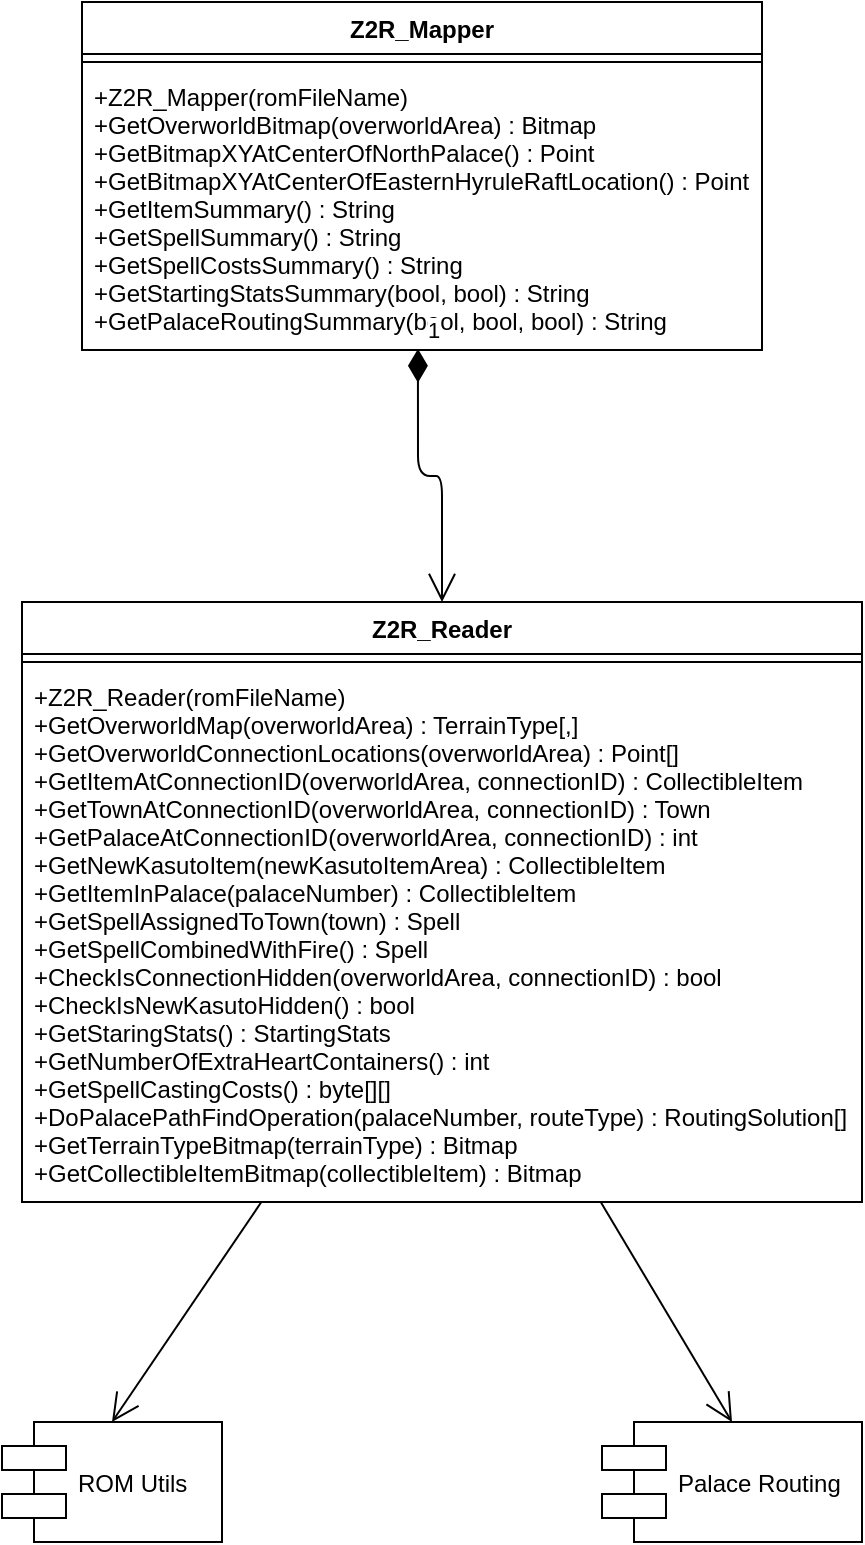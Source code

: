 <mxfile version="10.6.0" type="device"><diagram id="w1juouUvANjO6zt6mXjL" name="Page-1"><mxGraphModel dx="788" dy="514" grid="1" gridSize="10" guides="1" tooltips="1" connect="1" arrows="1" fold="1" page="1" pageScale="1" pageWidth="850" pageHeight="1100" math="0" shadow="0"><root><mxCell id="0"/><mxCell id="1" parent="0"/><mxCell id="z6rggu6zpwaKKxemoZVf-1" value="Z2R_Reader" style="swimlane;fontStyle=1;align=center;verticalAlign=top;childLayout=stackLayout;horizontal=1;startSize=26;horizontalStack=0;resizeParent=1;resizeParentMax=0;resizeLast=0;collapsible=1;marginBottom=0;" vertex="1" parent="1"><mxGeometry x="190" y="420" width="420" height="300" as="geometry"/></mxCell><mxCell id="z6rggu6zpwaKKxemoZVf-3" value="" style="line;strokeWidth=1;fillColor=none;align=left;verticalAlign=middle;spacingTop=-1;spacingLeft=3;spacingRight=3;rotatable=0;labelPosition=right;points=[];portConstraint=eastwest;" vertex="1" parent="z6rggu6zpwaKKxemoZVf-1"><mxGeometry y="26" width="420" height="8" as="geometry"/></mxCell><mxCell id="z6rggu6zpwaKKxemoZVf-4" value="+Z2R_Reader(romFileName)&#xA;+GetOverworldMap(overworldArea) : TerrainType[,]&#xA;+GetOverworldConnectionLocations(overworldArea) : Point[]&#xA;+GetItemAtConnectionID(overworldArea, connectionID) : CollectibleItem&#xA;+GetTownAtConnectionID(overworldArea, connectionID) : Town&#xA;+GetPalaceAtConnectionID(overworldArea, connectionID) : int&#xA;+GetNewKasutoItem(newKasutoItemArea) : CollectibleItem&#xA;+GetItemInPalace(palaceNumber) : CollectibleItem&#xA;+GetSpellAssignedToTown(town) : Spell&#xA;+GetSpellCombinedWithFire() : Spell&#xA;+CheckIsConnectionHidden(overworldArea, connectionID) : bool&#xA;+CheckIsNewKasutoHidden() : bool&#xA;+GetStaringStats() : StartingStats&#xA;+GetNumberOfExtraHeartContainers() : int&#xA;+GetSpellCastingCosts() : byte[][]&#xA;+DoPalacePathFindOperation(palaceNumber, routeType) : RoutingSolution[]&#xA;+GetTerrainTypeBitmap(terrainType) : Bitmap&#xA;+GetCollectibleItemBitmap(collectibleItem) : Bitmap&#xA;" style="text;strokeColor=none;fillColor=none;align=left;verticalAlign=top;spacingLeft=4;spacingRight=4;overflow=hidden;rotatable=0;points=[[0,0.5],[1,0.5]];portConstraint=eastwest;" vertex="1" parent="z6rggu6zpwaKKxemoZVf-1"><mxGeometry y="34" width="420" height="266" as="geometry"/></mxCell><mxCell id="z6rggu6zpwaKKxemoZVf-5" value="Z2R_Mapper" style="swimlane;fontStyle=1;align=center;verticalAlign=top;childLayout=stackLayout;horizontal=1;startSize=26;horizontalStack=0;resizeParent=1;resizeParentMax=0;resizeLast=0;collapsible=1;marginBottom=0;" vertex="1" parent="1"><mxGeometry x="220" y="120" width="340" height="174" as="geometry"/></mxCell><mxCell id="z6rggu6zpwaKKxemoZVf-7" value="" style="line;strokeWidth=1;fillColor=none;align=left;verticalAlign=middle;spacingTop=-1;spacingLeft=3;spacingRight=3;rotatable=0;labelPosition=right;points=[];portConstraint=eastwest;" vertex="1" parent="z6rggu6zpwaKKxemoZVf-5"><mxGeometry y="26" width="340" height="8" as="geometry"/></mxCell><mxCell id="z6rggu6zpwaKKxemoZVf-8" value="+Z2R_Mapper(romFileName)&#xA;+GetOverworldBitmap(overworldArea) : Bitmap&#xA;+GetBitmapXYAtCenterOfNorthPalace() : Point&#xA;+GetBitmapXYAtCenterOfEasternHyruleRaftLocation() : Point&#xA;+GetItemSummary() : String&#xA;+GetSpellSummary() : String&#xA;+GetSpellCostsSummary() : String&#xA;+GetStartingStatsSummary(bool, bool) : String&#xA;+GetPalaceRoutingSummary(bool, bool, bool) : String" style="text;strokeColor=none;fillColor=none;align=left;verticalAlign=top;spacingLeft=4;spacingRight=4;overflow=hidden;rotatable=0;points=[[0,0.5],[1,0.5]];portConstraint=eastwest;" vertex="1" parent="z6rggu6zpwaKKxemoZVf-5"><mxGeometry y="34" width="340" height="140" as="geometry"/></mxCell><mxCell id="z6rggu6zpwaKKxemoZVf-9" value="ROM Utils" style="shape=component;align=left;spacingLeft=36;" vertex="1" parent="1"><mxGeometry x="180" y="830" width="110" height="60" as="geometry"/></mxCell><mxCell id="z6rggu6zpwaKKxemoZVf-10" value="Palace Routing" style="shape=component;align=left;spacingLeft=36;" vertex="1" parent="1"><mxGeometry x="480" y="830" width="130" height="60" as="geometry"/></mxCell><mxCell id="z6rggu6zpwaKKxemoZVf-11" value="1" style="endArrow=open;html=1;endSize=12;startArrow=diamondThin;startSize=14;startFill=1;edgeStyle=orthogonalEdgeStyle;align=left;verticalAlign=bottom;entryX=0.5;entryY=0;entryDx=0;entryDy=0;exitX=0.494;exitY=0.996;exitDx=0;exitDy=0;exitPerimeter=0;" edge="1" parent="1" source="z6rggu6zpwaKKxemoZVf-8" target="z6rggu6zpwaKKxemoZVf-1"><mxGeometry x="-1" y="3" relative="1" as="geometry"><mxPoint x="370" y="340" as="sourcePoint"/><mxPoint x="230" y="340" as="targetPoint"/></mxGeometry></mxCell><mxCell id="z6rggu6zpwaKKxemoZVf-12" value="" style="endArrow=open;endFill=1;endSize=12;html=1;entryX=0.5;entryY=0;entryDx=0;entryDy=0;" edge="1" parent="1" source="z6rggu6zpwaKKxemoZVf-4" target="z6rggu6zpwaKKxemoZVf-9"><mxGeometry width="160" relative="1" as="geometry"><mxPoint x="20" y="730" as="sourcePoint"/><mxPoint x="180" y="730" as="targetPoint"/></mxGeometry></mxCell><mxCell id="z6rggu6zpwaKKxemoZVf-13" value="" style="endArrow=open;endFill=1;endSize=12;html=1;entryX=0.5;entryY=0;entryDx=0;entryDy=0;" edge="1" parent="1" source="z6rggu6zpwaKKxemoZVf-4" target="z6rggu6zpwaKKxemoZVf-10"><mxGeometry width="160" relative="1" as="geometry"><mxPoint x="380" y="760" as="sourcePoint"/><mxPoint x="540" y="760" as="targetPoint"/></mxGeometry></mxCell></root></mxGraphModel></diagram></mxfile>